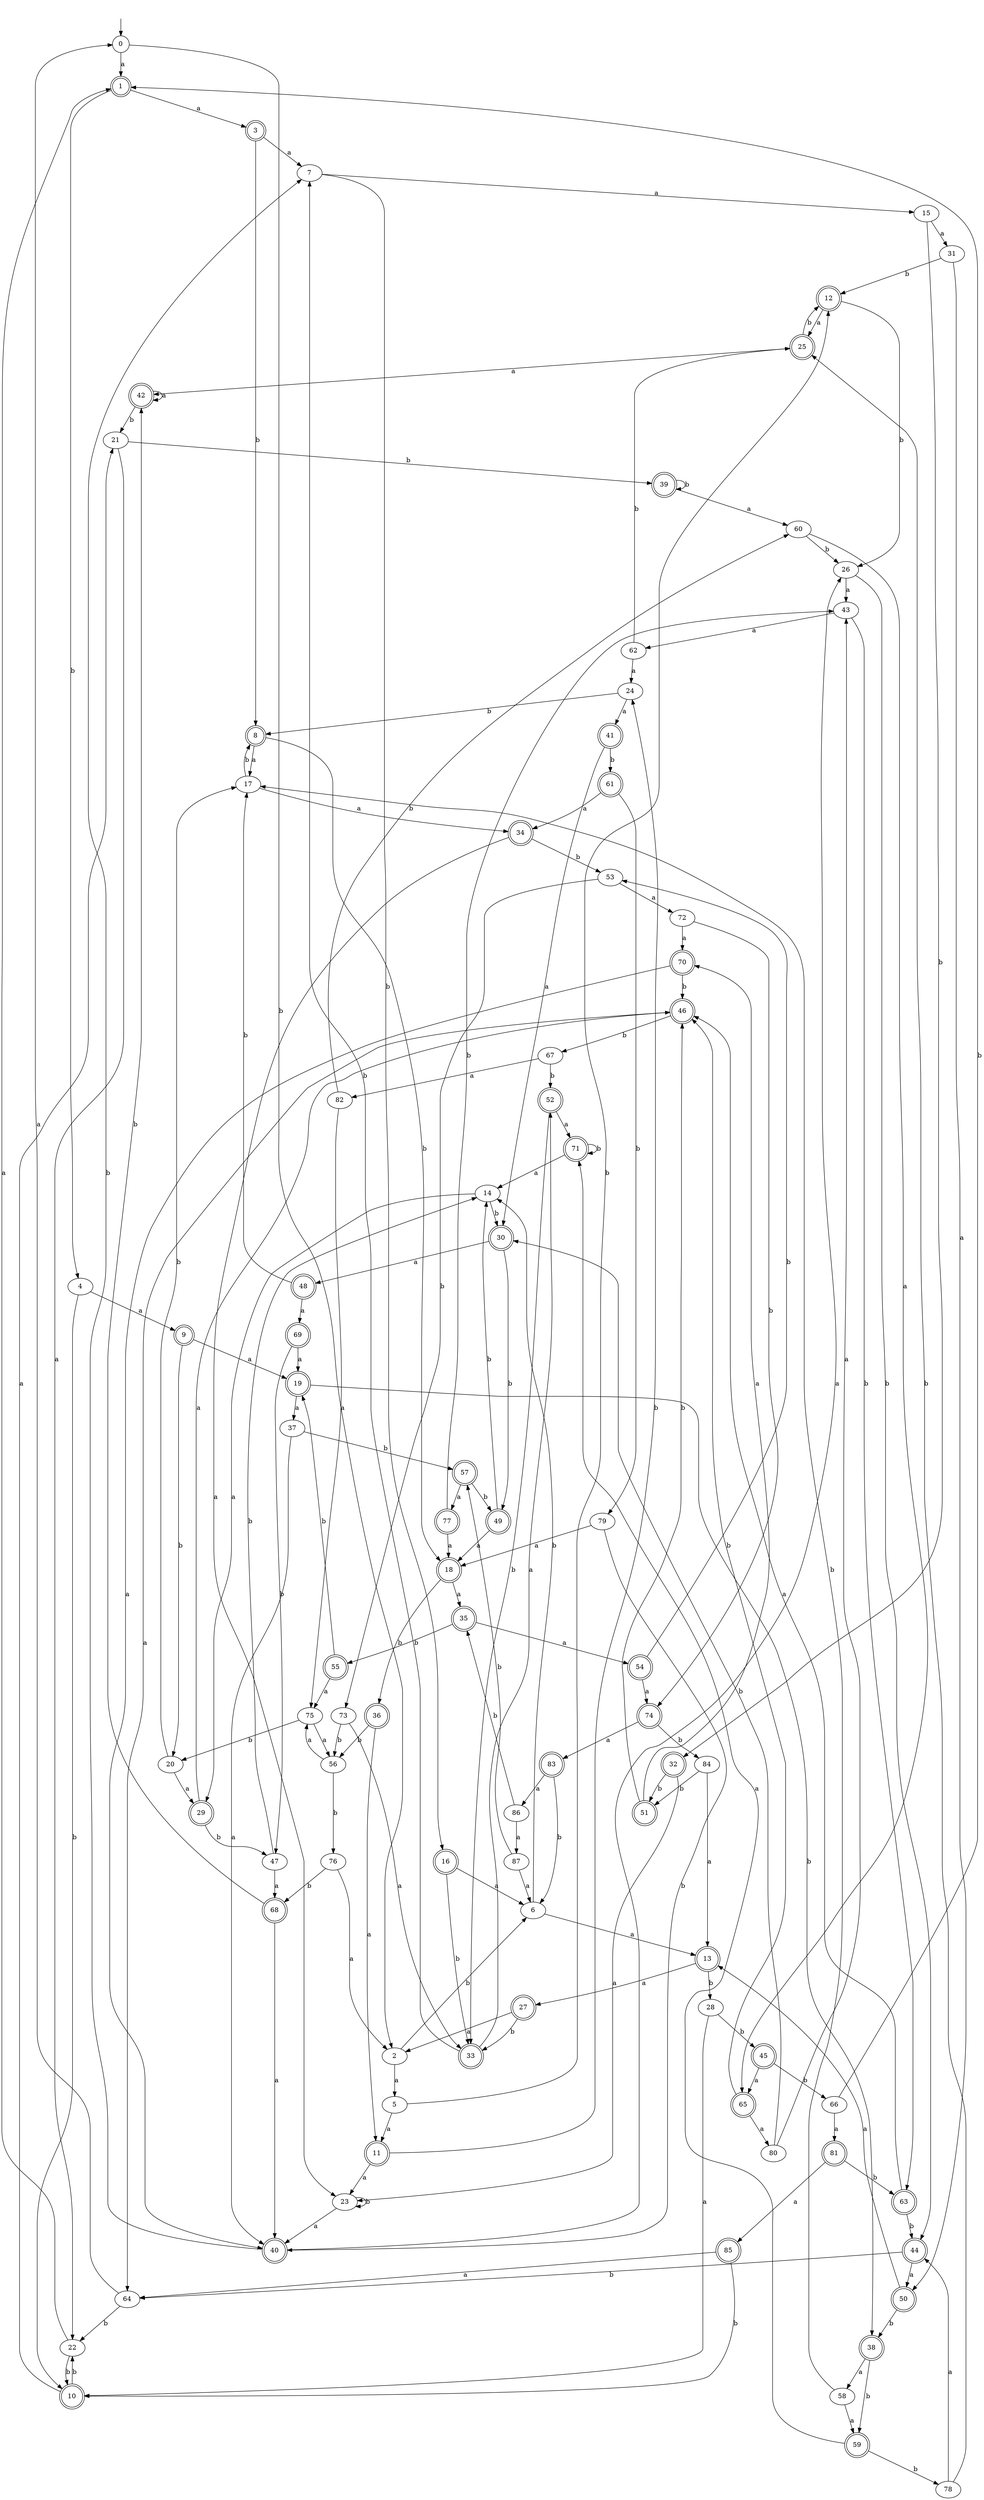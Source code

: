 digraph RandomDFA {
  __start0 [label="", shape=none];
  __start0 -> 0 [label=""];
  0 [shape=circle]
  0 -> 1 [label="a"]
  0 -> 2 [label="b"]
  1 [shape=doublecircle]
  1 -> 3 [label="a"]
  1 -> 4 [label="b"]
  2
  2 -> 5 [label="a"]
  2 -> 6 [label="b"]
  3 [shape=doublecircle]
  3 -> 7 [label="a"]
  3 -> 8 [label="b"]
  4
  4 -> 9 [label="a"]
  4 -> 10 [label="b"]
  5
  5 -> 11 [label="a"]
  5 -> 12 [label="b"]
  6
  6 -> 13 [label="a"]
  6 -> 14 [label="b"]
  7
  7 -> 15 [label="a"]
  7 -> 16 [label="b"]
  8 [shape=doublecircle]
  8 -> 17 [label="a"]
  8 -> 18 [label="b"]
  9 [shape=doublecircle]
  9 -> 19 [label="a"]
  9 -> 20 [label="b"]
  10 [shape=doublecircle]
  10 -> 21 [label="a"]
  10 -> 22 [label="b"]
  11 [shape=doublecircle]
  11 -> 23 [label="a"]
  11 -> 24 [label="b"]
  12 [shape=doublecircle]
  12 -> 25 [label="a"]
  12 -> 26 [label="b"]
  13 [shape=doublecircle]
  13 -> 27 [label="a"]
  13 -> 28 [label="b"]
  14
  14 -> 29 [label="a"]
  14 -> 30 [label="b"]
  15
  15 -> 31 [label="a"]
  15 -> 32 [label="b"]
  16 [shape=doublecircle]
  16 -> 6 [label="a"]
  16 -> 33 [label="b"]
  17
  17 -> 34 [label="a"]
  17 -> 8 [label="b"]
  18 [shape=doublecircle]
  18 -> 35 [label="a"]
  18 -> 36 [label="b"]
  19 [shape=doublecircle]
  19 -> 37 [label="a"]
  19 -> 38 [label="b"]
  20
  20 -> 29 [label="a"]
  20 -> 17 [label="b"]
  21
  21 -> 22 [label="a"]
  21 -> 39 [label="b"]
  22
  22 -> 1 [label="a"]
  22 -> 10 [label="b"]
  23
  23 -> 40 [label="a"]
  23 -> 23 [label="b"]
  24
  24 -> 41 [label="a"]
  24 -> 8 [label="b"]
  25 [shape=doublecircle]
  25 -> 42 [label="a"]
  25 -> 12 [label="b"]
  26
  26 -> 43 [label="a"]
  26 -> 44 [label="b"]
  27 [shape=doublecircle]
  27 -> 2 [label="a"]
  27 -> 33 [label="b"]
  28
  28 -> 10 [label="a"]
  28 -> 45 [label="b"]
  29 [shape=doublecircle]
  29 -> 46 [label="a"]
  29 -> 47 [label="b"]
  30 [shape=doublecircle]
  30 -> 48 [label="a"]
  30 -> 49 [label="b"]
  31
  31 -> 50 [label="a"]
  31 -> 12 [label="b"]
  32 [shape=doublecircle]
  32 -> 23 [label="a"]
  32 -> 51 [label="b"]
  33 [shape=doublecircle]
  33 -> 52 [label="a"]
  33 -> 7 [label="b"]
  34 [shape=doublecircle]
  34 -> 23 [label="a"]
  34 -> 53 [label="b"]
  35 [shape=doublecircle]
  35 -> 54 [label="a"]
  35 -> 55 [label="b"]
  36 [shape=doublecircle]
  36 -> 11 [label="a"]
  36 -> 56 [label="b"]
  37
  37 -> 40 [label="a"]
  37 -> 57 [label="b"]
  38 [shape=doublecircle]
  38 -> 58 [label="a"]
  38 -> 59 [label="b"]
  39 [shape=doublecircle]
  39 -> 60 [label="a"]
  39 -> 39 [label="b"]
  40 [shape=doublecircle]
  40 -> 26 [label="a"]
  40 -> 7 [label="b"]
  41 [shape=doublecircle]
  41 -> 30 [label="a"]
  41 -> 61 [label="b"]
  42 [shape=doublecircle]
  42 -> 42 [label="a"]
  42 -> 21 [label="b"]
  43
  43 -> 62 [label="a"]
  43 -> 63 [label="b"]
  44 [shape=doublecircle]
  44 -> 50 [label="a"]
  44 -> 64 [label="b"]
  45 [shape=doublecircle]
  45 -> 65 [label="a"]
  45 -> 66 [label="b"]
  46 [shape=doublecircle]
  46 -> 64 [label="a"]
  46 -> 67 [label="b"]
  47
  47 -> 68 [label="a"]
  47 -> 14 [label="b"]
  48 [shape=doublecircle]
  48 -> 69 [label="a"]
  48 -> 17 [label="b"]
  49 [shape=doublecircle]
  49 -> 18 [label="a"]
  49 -> 14 [label="b"]
  50 [shape=doublecircle]
  50 -> 13 [label="a"]
  50 -> 38 [label="b"]
  51 [shape=doublecircle]
  51 -> 70 [label="a"]
  51 -> 46 [label="b"]
  52 [shape=doublecircle]
  52 -> 71 [label="a"]
  52 -> 33 [label="b"]
  53
  53 -> 72 [label="a"]
  53 -> 73 [label="b"]
  54 [shape=doublecircle]
  54 -> 74 [label="a"]
  54 -> 53 [label="b"]
  55 [shape=doublecircle]
  55 -> 75 [label="a"]
  55 -> 19 [label="b"]
  56
  56 -> 75 [label="a"]
  56 -> 76 [label="b"]
  57 [shape=doublecircle]
  57 -> 77 [label="a"]
  57 -> 49 [label="b"]
  58
  58 -> 59 [label="a"]
  58 -> 17 [label="b"]
  59 [shape=doublecircle]
  59 -> 71 [label="a"]
  59 -> 78 [label="b"]
  60
  60 -> 65 [label="a"]
  60 -> 26 [label="b"]
  61 [shape=doublecircle]
  61 -> 34 [label="a"]
  61 -> 79 [label="b"]
  62
  62 -> 24 [label="a"]
  62 -> 25 [label="b"]
  63 [shape=doublecircle]
  63 -> 46 [label="a"]
  63 -> 44 [label="b"]
  64
  64 -> 0 [label="a"]
  64 -> 22 [label="b"]
  65 [shape=doublecircle]
  65 -> 80 [label="a"]
  65 -> 46 [label="b"]
  66
  66 -> 81 [label="a"]
  66 -> 1 [label="b"]
  67
  67 -> 82 [label="a"]
  67 -> 52 [label="b"]
  68 [shape=doublecircle]
  68 -> 40 [label="a"]
  68 -> 42 [label="b"]
  69 [shape=doublecircle]
  69 -> 19 [label="a"]
  69 -> 47 [label="b"]
  70 [shape=doublecircle]
  70 -> 40 [label="a"]
  70 -> 46 [label="b"]
  71 [shape=doublecircle]
  71 -> 14 [label="a"]
  71 -> 71 [label="b"]
  72
  72 -> 70 [label="a"]
  72 -> 74 [label="b"]
  73
  73 -> 33 [label="a"]
  73 -> 56 [label="b"]
  74 [shape=doublecircle]
  74 -> 83 [label="a"]
  74 -> 84 [label="b"]
  75
  75 -> 56 [label="a"]
  75 -> 20 [label="b"]
  76
  76 -> 2 [label="a"]
  76 -> 68 [label="b"]
  77 [shape=doublecircle]
  77 -> 18 [label="a"]
  77 -> 43 [label="b"]
  78
  78 -> 44 [label="a"]
  78 -> 25 [label="b"]
  79
  79 -> 18 [label="a"]
  79 -> 40 [label="b"]
  80
  80 -> 43 [label="a"]
  80 -> 30 [label="b"]
  81 [shape=doublecircle]
  81 -> 85 [label="a"]
  81 -> 63 [label="b"]
  82
  82 -> 75 [label="a"]
  82 -> 60 [label="b"]
  83 [shape=doublecircle]
  83 -> 86 [label="a"]
  83 -> 6 [label="b"]
  84
  84 -> 13 [label="a"]
  84 -> 51 [label="b"]
  85 [shape=doublecircle]
  85 -> 64 [label="a"]
  85 -> 10 [label="b"]
  86
  86 -> 87 [label="a"]
  86 -> 35 [label="b"]
  87
  87 -> 6 [label="a"]
  87 -> 57 [label="b"]
}
